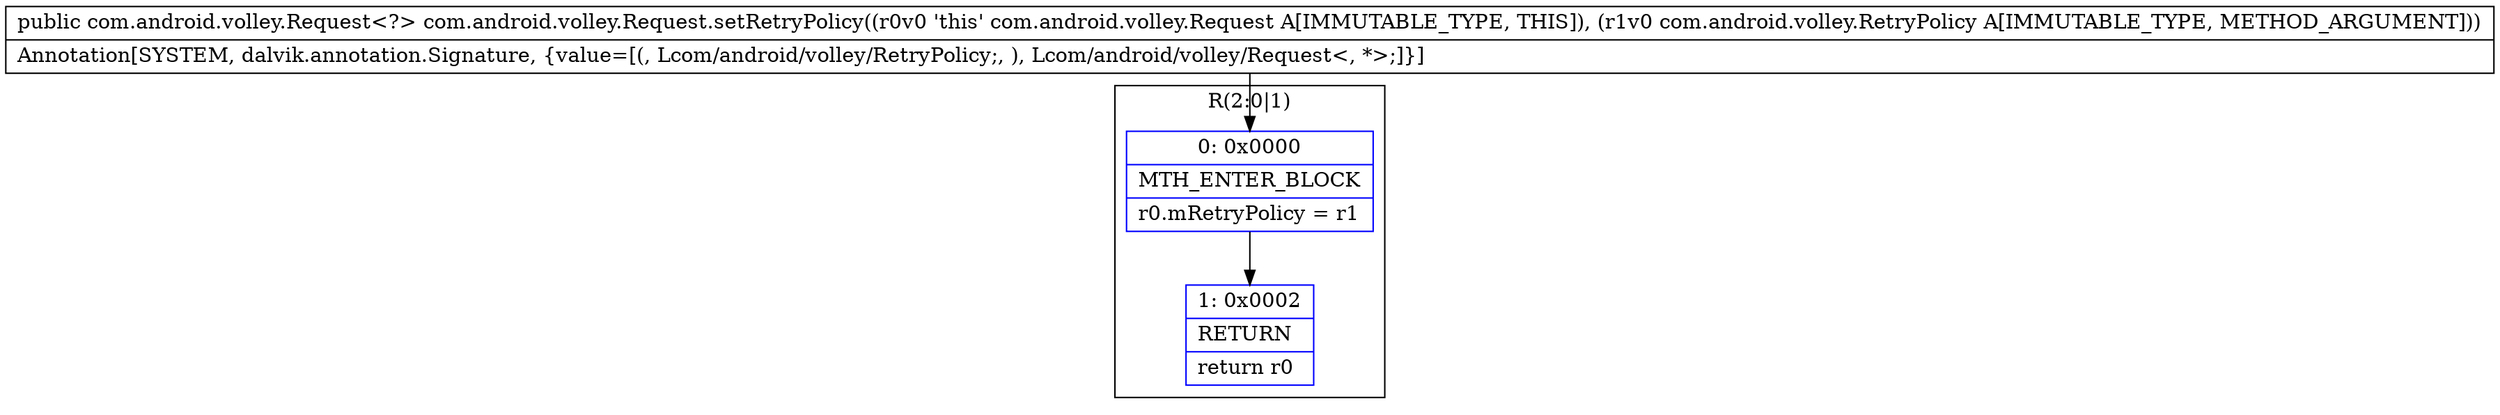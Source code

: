 digraph "CFG forcom.android.volley.Request.setRetryPolicy(Lcom\/android\/volley\/RetryPolicy;)Lcom\/android\/volley\/Request;" {
subgraph cluster_Region_1120115679 {
label = "R(2:0|1)";
node [shape=record,color=blue];
Node_0 [shape=record,label="{0\:\ 0x0000|MTH_ENTER_BLOCK\l|r0.mRetryPolicy = r1\l}"];
Node_1 [shape=record,label="{1\:\ 0x0002|RETURN\l|return r0\l}"];
}
MethodNode[shape=record,label="{public com.android.volley.Request\<?\> com.android.volley.Request.setRetryPolicy((r0v0 'this' com.android.volley.Request A[IMMUTABLE_TYPE, THIS]), (r1v0 com.android.volley.RetryPolicy A[IMMUTABLE_TYPE, METHOD_ARGUMENT]))  | Annotation[SYSTEM, dalvik.annotation.Signature, \{value=[(, Lcom\/android\/volley\/RetryPolicy;, ), Lcom\/android\/volley\/Request\<, *\>;]\}]\l}"];
MethodNode -> Node_0;
Node_0 -> Node_1;
}

